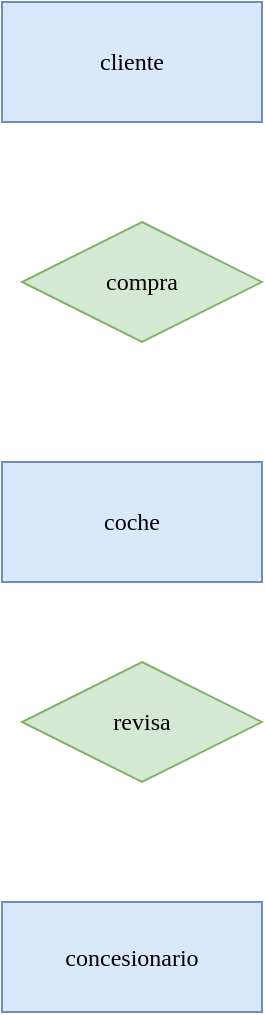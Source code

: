 <mxfile version="22.0.0" type="github">
  <diagram name="Página-1" id="OtH4-Akx2i9zdQnMNab2">
    <mxGraphModel dx="1434" dy="795" grid="1" gridSize="10" guides="1" tooltips="1" connect="1" arrows="1" fold="1" page="1" pageScale="1" pageWidth="827" pageHeight="1169" math="0" shadow="0">
      <root>
        <mxCell id="0" />
        <mxCell id="1" parent="0" />
        <mxCell id="sCh7ba8boINgbhCvGgg5-1" value="&lt;font face=&quot;Times New Roman&quot;&gt;cliente&lt;/font&gt;" style="whiteSpace=wrap;html=1;align=center;fillColor=#dae8fc;strokeColor=#6c8ebf;" vertex="1" parent="1">
          <mxGeometry x="320" y="160" width="130" height="60" as="geometry" />
        </mxCell>
        <mxCell id="sCh7ba8boINgbhCvGgg5-2" value="&lt;font face=&quot;Times New Roman&quot;&gt;coche&lt;/font&gt;" style="whiteSpace=wrap;html=1;align=center;fillColor=#dae8fc;strokeColor=#6c8ebf;" vertex="1" parent="1">
          <mxGeometry x="320" y="390" width="130" height="60" as="geometry" />
        </mxCell>
        <mxCell id="sCh7ba8boINgbhCvGgg5-3" value="&lt;font face=&quot;Times New Roman&quot;&gt;concesionario&lt;/font&gt;" style="whiteSpace=wrap;html=1;align=center;fillColor=#dae8fc;strokeColor=#6c8ebf;" vertex="1" parent="1">
          <mxGeometry x="320" y="610" width="130" height="55" as="geometry" />
        </mxCell>
        <mxCell id="sCh7ba8boINgbhCvGgg5-4" value="&lt;font face=&quot;Times New Roman&quot;&gt;compra&lt;/font&gt;" style="shape=rhombus;perimeter=rhombusPerimeter;whiteSpace=wrap;html=1;align=center;fillColor=#d5e8d4;strokeColor=#82b366;" vertex="1" parent="1">
          <mxGeometry x="330" y="270" width="120" height="60" as="geometry" />
        </mxCell>
        <mxCell id="sCh7ba8boINgbhCvGgg5-5" value="&lt;font face=&quot;Times New Roman&quot;&gt;revisa&lt;/font&gt;" style="shape=rhombus;perimeter=rhombusPerimeter;whiteSpace=wrap;html=1;align=center;fillColor=#d5e8d4;strokeColor=#82b366;" vertex="1" parent="1">
          <mxGeometry x="330" y="490" width="120" height="60" as="geometry" />
        </mxCell>
      </root>
    </mxGraphModel>
  </diagram>
</mxfile>
